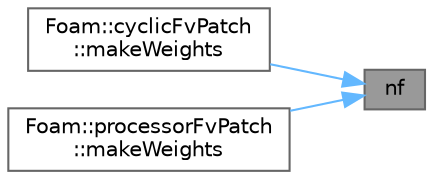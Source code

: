 digraph "nf"
{
 // LATEX_PDF_SIZE
  bgcolor="transparent";
  edge [fontname=Helvetica,fontsize=10,labelfontname=Helvetica,labelfontsize=10];
  node [fontname=Helvetica,fontsize=10,shape=box,height=0.2,width=0.4];
  rankdir="RL";
  Node1 [id="Node000001",label="nf",height=0.2,width=0.4,color="gray40", fillcolor="grey60", style="filled", fontcolor="black",tooltip=" "];
  Node1 -> Node2 [id="edge1_Node000001_Node000002",dir="back",color="steelblue1",style="solid",tooltip=" "];
  Node2 [id="Node000002",label="Foam::cyclicFvPatch\l::makeWeights",height=0.2,width=0.4,color="grey40", fillcolor="white", style="filled",URL="$classFoam_1_1cyclicFvPatch.html#a40382e092b8e9cf9b729b883c6dd46f6",tooltip=" "];
  Node1 -> Node3 [id="edge2_Node000001_Node000003",dir="back",color="steelblue1",style="solid",tooltip=" "];
  Node3 [id="Node000003",label="Foam::processorFvPatch\l::makeWeights",height=0.2,width=0.4,color="grey40", fillcolor="white", style="filled",URL="$classFoam_1_1processorFvPatch.html#a40382e092b8e9cf9b729b883c6dd46f6",tooltip=" "];
}

